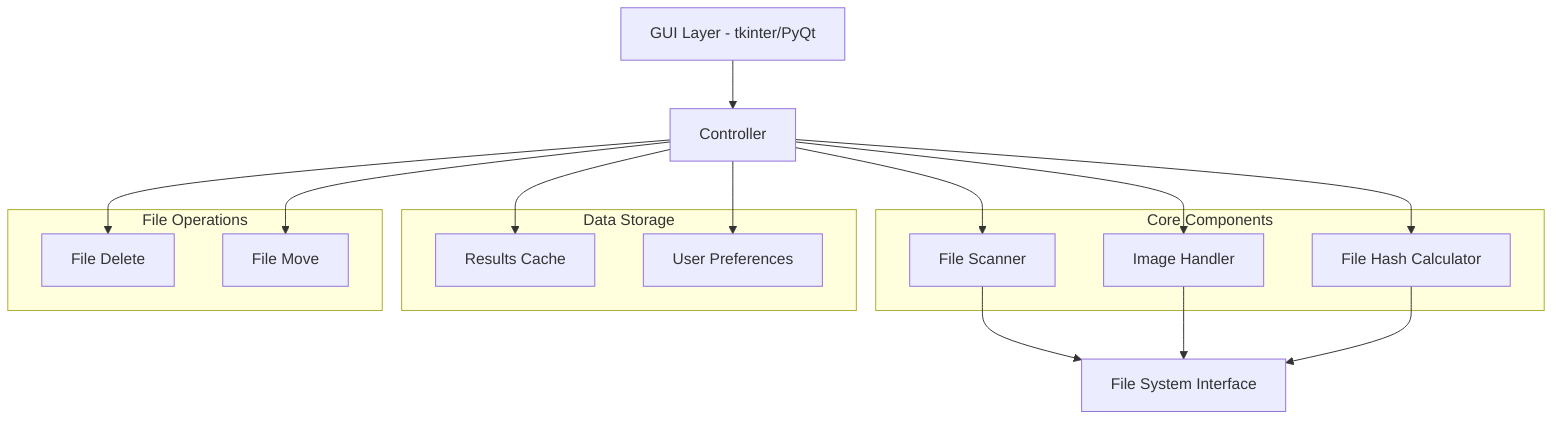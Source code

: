graph TD
    A[GUI Layer - tkinter/PyQt] --> B[Controller]
    B --> C[File Scanner]
    B --> D[Image Handler]
    B --> E[File Hash Calculator]
    
    C --> F[File System Interface]
    D --> F
    E --> F
    
    subgraph Core Components
        C
        D
        E
    end
    
    subgraph Data Storage
        G[Results Cache]
        H[User Preferences]
    end
    
    B --> G
    B --> H
    
    subgraph File Operations
        I[File Delete]
        J[File Move]
    end
    
    B --> I
    B --> J